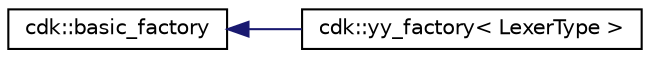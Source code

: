 digraph "Graphical Class Hierarchy"
{
 // INTERACTIVE_SVG=YES
 // LATEX_PDF_SIZE
  edge [fontname="Helvetica",fontsize="10",labelfontname="Helvetica",labelfontsize="10"];
  node [fontname="Helvetica",fontsize="10",shape=record];
  rankdir="LR";
  Node0 [label="cdk::basic_factory",height=0.2,width=0.4,color="black", fillcolor="white", style="filled",URL="$classcdk_1_1basic__factory.html",tooltip=" "];
  Node0 -> Node1 [dir="back",color="midnightblue",fontsize="10",style="solid",fontname="Helvetica"];
  Node1 [label="cdk::yy_factory\< LexerType \>",height=0.2,width=0.4,color="black", fillcolor="white", style="filled",URL="$classcdk_1_1yy__factory.html",tooltip=" "];
}
